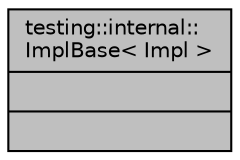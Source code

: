 digraph "testing::internal::ImplBase&lt; Impl &gt;"
{
 // LATEX_PDF_SIZE
  bgcolor="transparent";
  edge [fontname="Helvetica",fontsize="10",labelfontname="Helvetica",labelfontsize="10"];
  node [fontname="Helvetica",fontsize="10",shape=record];
  Node1 [label="{testing::internal::\lImplBase\< Impl \>\n||}",height=0.2,width=0.4,color="black", fillcolor="grey75", style="filled", fontcolor="black",tooltip=" "];
}
